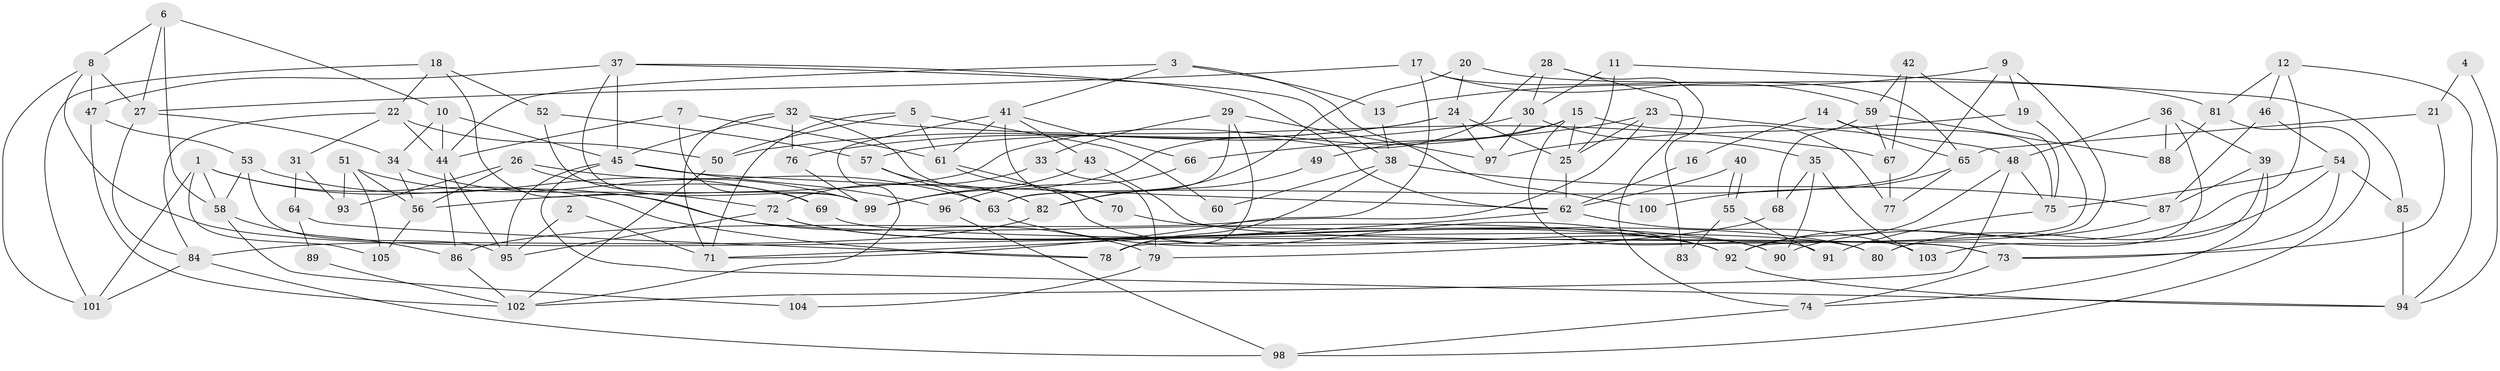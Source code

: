 // Generated by graph-tools (version 1.1) at 2025/02/03/09/25 03:02:08]
// undirected, 105 vertices, 210 edges
graph export_dot {
graph [start="1"]
  node [color=gray90,style=filled];
  1;
  2;
  3;
  4;
  5;
  6;
  7;
  8;
  9;
  10;
  11;
  12;
  13;
  14;
  15;
  16;
  17;
  18;
  19;
  20;
  21;
  22;
  23;
  24;
  25;
  26;
  27;
  28;
  29;
  30;
  31;
  32;
  33;
  34;
  35;
  36;
  37;
  38;
  39;
  40;
  41;
  42;
  43;
  44;
  45;
  46;
  47;
  48;
  49;
  50;
  51;
  52;
  53;
  54;
  55;
  56;
  57;
  58;
  59;
  60;
  61;
  62;
  63;
  64;
  65;
  66;
  67;
  68;
  69;
  70;
  71;
  72;
  73;
  74;
  75;
  76;
  77;
  78;
  79;
  80;
  81;
  82;
  83;
  84;
  85;
  86;
  87;
  88;
  89;
  90;
  91;
  92;
  93;
  94;
  95;
  96;
  97;
  98;
  99;
  100;
  101;
  102;
  103;
  104;
  105;
  1 -- 92;
  1 -- 101;
  1 -- 58;
  1 -- 78;
  1 -- 105;
  2 -- 71;
  2 -- 95;
  3 -- 44;
  3 -- 41;
  3 -- 13;
  3 -- 100;
  4 -- 21;
  4 -- 94;
  5 -- 50;
  5 -- 71;
  5 -- 60;
  5 -- 61;
  6 -- 58;
  6 -- 10;
  6 -- 8;
  6 -- 27;
  7 -- 61;
  7 -- 44;
  7 -- 69;
  8 -- 47;
  8 -- 27;
  8 -- 80;
  8 -- 101;
  9 -- 13;
  9 -- 92;
  9 -- 19;
  9 -- 63;
  10 -- 34;
  10 -- 45;
  10 -- 44;
  11 -- 30;
  11 -- 85;
  11 -- 25;
  12 -- 90;
  12 -- 46;
  12 -- 81;
  12 -- 94;
  13 -- 38;
  14 -- 75;
  14 -- 65;
  14 -- 16;
  15 -- 25;
  15 -- 56;
  15 -- 49;
  15 -- 77;
  15 -- 91;
  16 -- 62;
  17 -- 71;
  17 -- 27;
  17 -- 59;
  17 -- 65;
  18 -- 22;
  18 -- 101;
  18 -- 52;
  18 -- 79;
  19 -- 97;
  19 -- 78;
  20 -- 24;
  20 -- 81;
  20 -- 82;
  21 -- 65;
  21 -- 73;
  22 -- 50;
  22 -- 84;
  22 -- 31;
  22 -- 44;
  23 -- 48;
  23 -- 25;
  23 -- 66;
  23 -- 86;
  24 -- 57;
  24 -- 97;
  24 -- 25;
  24 -- 76;
  25 -- 62;
  26 -- 63;
  26 -- 56;
  26 -- 69;
  26 -- 93;
  27 -- 34;
  27 -- 84;
  28 -- 74;
  28 -- 99;
  28 -- 30;
  28 -- 83;
  29 -- 63;
  29 -- 78;
  29 -- 33;
  29 -- 97;
  30 -- 35;
  30 -- 50;
  30 -- 97;
  31 -- 93;
  31 -- 64;
  32 -- 45;
  32 -- 82;
  32 -- 67;
  32 -- 71;
  32 -- 76;
  33 -- 72;
  33 -- 79;
  34 -- 72;
  34 -- 56;
  35 -- 68;
  35 -- 103;
  35 -- 90;
  36 -- 80;
  36 -- 88;
  36 -- 39;
  36 -- 48;
  37 -- 45;
  37 -- 47;
  37 -- 38;
  37 -- 62;
  37 -- 99;
  38 -- 78;
  38 -- 60;
  38 -- 87;
  39 -- 87;
  39 -- 74;
  39 -- 103;
  40 -- 55;
  40 -- 55;
  40 -- 62;
  41 -- 66;
  41 -- 102;
  41 -- 43;
  41 -- 61;
  41 -- 70;
  42 -- 75;
  42 -- 67;
  42 -- 59;
  43 -- 99;
  43 -- 73;
  44 -- 86;
  44 -- 95;
  45 -- 62;
  45 -- 95;
  45 -- 94;
  45 -- 96;
  46 -- 87;
  46 -- 54;
  47 -- 53;
  47 -- 102;
  48 -- 92;
  48 -- 75;
  48 -- 102;
  49 -- 82;
  50 -- 102;
  51 -- 99;
  51 -- 105;
  51 -- 56;
  51 -- 93;
  52 -- 99;
  52 -- 57;
  53 -- 58;
  53 -- 69;
  53 -- 95;
  54 -- 80;
  54 -- 73;
  54 -- 75;
  54 -- 85;
  55 -- 91;
  55 -- 83;
  56 -- 105;
  57 -- 63;
  57 -- 82;
  58 -- 86;
  58 -- 104;
  59 -- 67;
  59 -- 68;
  59 -- 88;
  61 -- 70;
  61 -- 90;
  62 -- 71;
  62 -- 103;
  63 -- 92;
  64 -- 78;
  64 -- 89;
  65 -- 77;
  65 -- 100;
  66 -- 96;
  67 -- 77;
  68 -- 79;
  69 -- 73;
  70 -- 80;
  72 -- 95;
  72 -- 90;
  72 -- 92;
  73 -- 74;
  74 -- 98;
  75 -- 91;
  76 -- 99;
  79 -- 104;
  81 -- 98;
  81 -- 88;
  82 -- 84;
  84 -- 98;
  84 -- 101;
  85 -- 94;
  86 -- 102;
  87 -- 92;
  89 -- 102;
  92 -- 94;
  96 -- 98;
}
